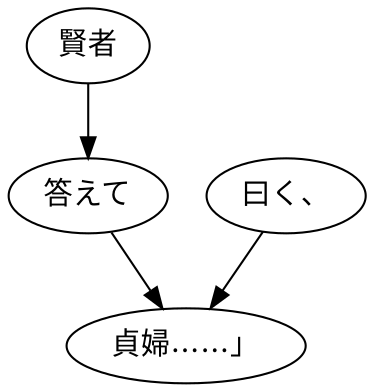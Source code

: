 digraph graph8887 {
	node0 [label="賢者"];
	node1 [label="答えて"];
	node2 [label="曰く、"];
	node3 [label="貞婦……」"];
	node0 -> node1;
	node1 -> node3;
	node2 -> node3;
}
